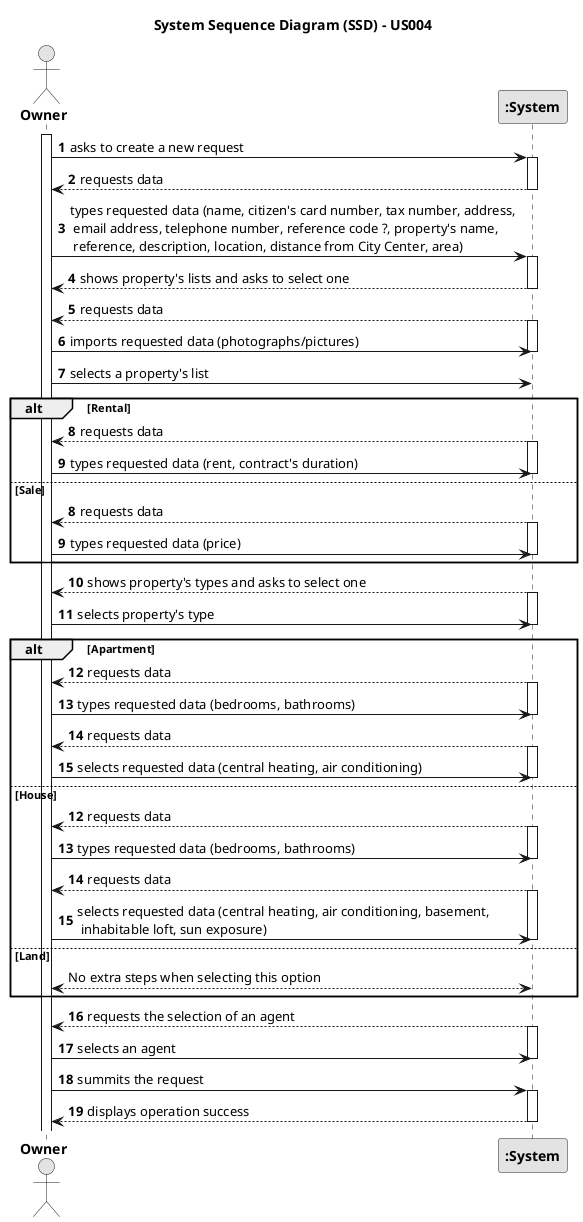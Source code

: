 @startuml
skinparam monochrome true
skinparam packageStyle rectangle
skinparam shadowing false

title System Sequence Diagram (SSD) - US004

autonumber

actor "<b>Owner</b>" as Owner
participant "<b>:System</b>" as System

activate Owner

    Owner -> System : asks to create a new request
    activate System

        System --> Owner : requests data
    deactivate System

    Owner -> System : types requested data (name, citizen's card number, tax number, address,\n email address, telephone number, reference code ?, property's name,\n reference, description, location, distance from City Center, area)
    activate System

        System --> Owner : shows property's lists and asks to select one
    deactivate System


    System --> "Owner" : requests data
    activate System
    Owner -> System : imports requested data (photographs/pictures)

        deactivate System

    Owner -> System : selects a property's list
'    activate System
'    deactivate System

    alt Rental
        autonumber 8
        System --> "Owner": requests data
        activate System

        "Owner" -> System: types requested data (rent, contract's duration)
        deactivate System

    else Sale
        autonumber 8
         System --> "Owner": requests data
        activate System

        "Owner" -> System: types requested data (price)
        deactivate System

    end

    System --> "Owner" : shows property's types and asks to select one
    activate System
    Owner -> System : selects property's type
    deactivate System


   alt Apartment

        System --> "Owner": requests data
        activate System

        "Owner" -> System: types requested data (bedrooms, bathrooms)
        deactivate System

    System --> "Owner": requests data
                    activate System

                    "Owner" -> System: selects requested data (central heating, air conditioning)
                    deactivate System

    else House
        autonumber 12
         System --> "Owner": requests data
        activate System

        "Owner" -> System: types requested data (bedrooms, bathrooms)
        deactivate System

         System --> "Owner": requests data
         activate System

         "Owner" -> System: selects requested data (central heating, air conditioning, basement,\n inhabitable loft, sun exposure)
         deactivate System

    else Land
        autonumber stop
        "Owner" <--> System: No extra steps when selecting this option

    end

    autonumber 16
        System --> Owner : requests the selection of an agent
    activate System

    "Owner" -> System : selects an agent
    deactivate System


        "Owner" -> System : summits the request
    activate System

    System --> "Owner" : displays operation success
    deactivate System

@enduml